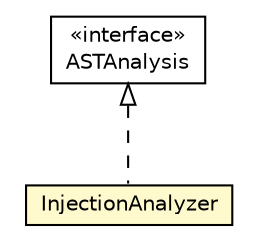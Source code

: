 #!/usr/local/bin/dot
#
# Class diagram 
# Generated by UMLGraph version 5.1 (http://www.umlgraph.org/)
#

digraph G {
	edge [fontname="Helvetica",fontsize=10,labelfontname="Helvetica",labelfontsize=10];
	node [fontname="Helvetica",fontsize=10,shape=plaintext];
	nodesep=0.25;
	ranksep=0.5;
	// org.androidtransfuse.analysis.astAnalyzer.InjectionAnalyzer
	c32059 [label=<<table title="org.androidtransfuse.analysis.astAnalyzer.InjectionAnalyzer" border="0" cellborder="1" cellspacing="0" cellpadding="2" port="p" bgcolor="lemonChiffon" href="./InjectionAnalyzer.html">
		<tr><td><table border="0" cellspacing="0" cellpadding="1">
<tr><td align="center" balign="center"> InjectionAnalyzer </td></tr>
		</table></td></tr>
		</table>>, fontname="Helvetica", fontcolor="black", fontsize=10.0];
	// org.androidtransfuse.analysis.astAnalyzer.ASTAnalysis
	c32063 [label=<<table title="org.androidtransfuse.analysis.astAnalyzer.ASTAnalysis" border="0" cellborder="1" cellspacing="0" cellpadding="2" port="p" href="./ASTAnalysis.html">
		<tr><td><table border="0" cellspacing="0" cellpadding="1">
<tr><td align="center" balign="center"> &#171;interface&#187; </td></tr>
<tr><td align="center" balign="center"> ASTAnalysis </td></tr>
		</table></td></tr>
		</table>>, fontname="Helvetica", fontcolor="black", fontsize=10.0];
	//org.androidtransfuse.analysis.astAnalyzer.InjectionAnalyzer implements org.androidtransfuse.analysis.astAnalyzer.ASTAnalysis
	c32063:p -> c32059:p [dir=back,arrowtail=empty,style=dashed];
}

